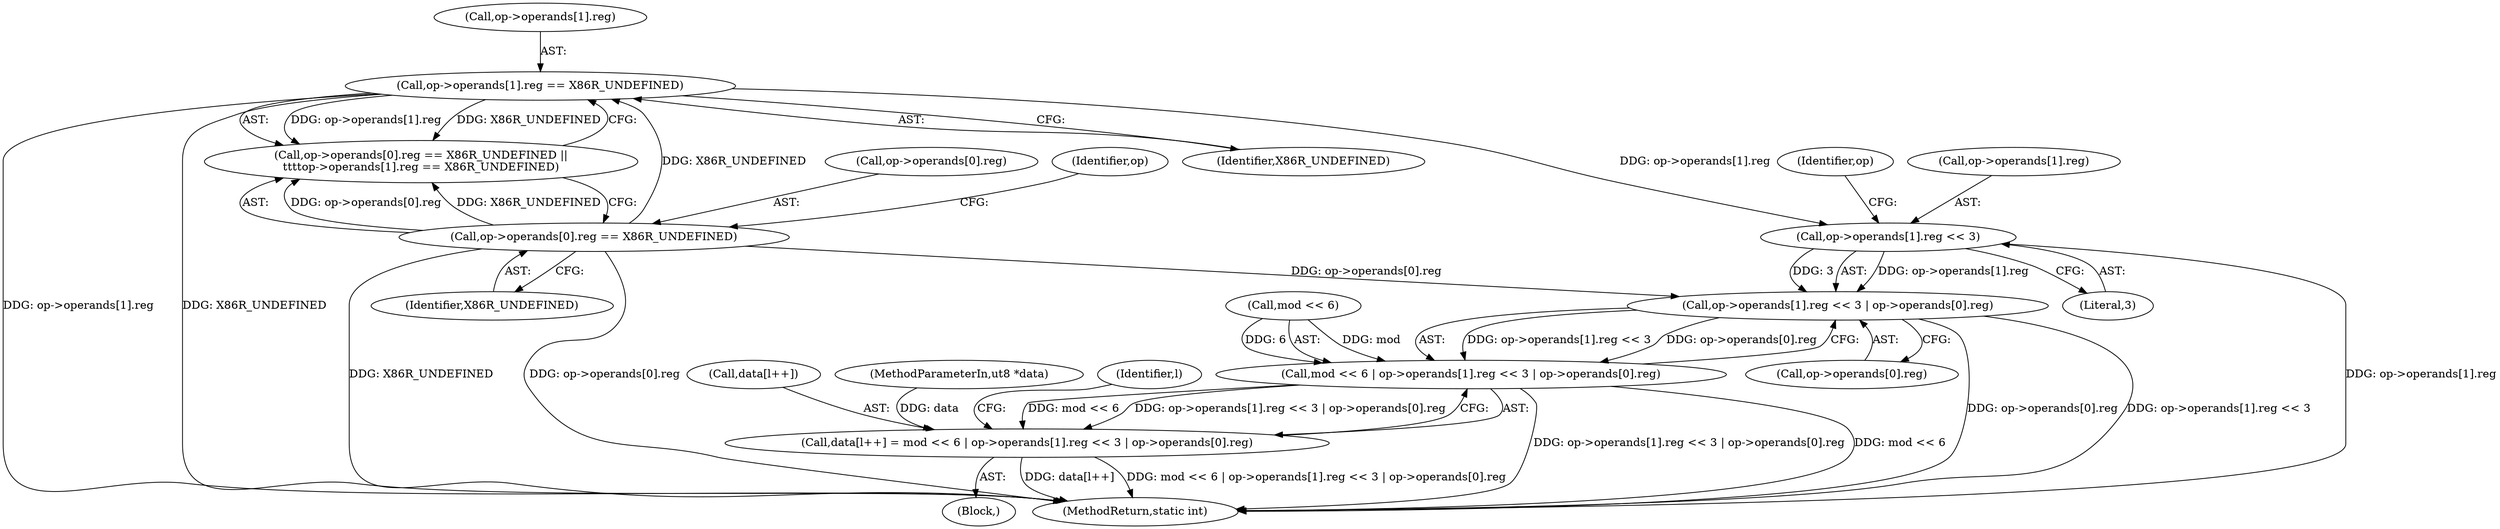 digraph "0_radare2_f17bfd9f1da05f30f23a4dd05e9d2363e1406948@pointer" {
"1001723" [label="(Call,op->operands[1].reg << 3)"];
"1001697" [label="(Call,op->operands[1].reg == X86R_UNDEFINED)"];
"1001688" [label="(Call,op->operands[0].reg == X86R_UNDEFINED)"];
"1001722" [label="(Call,op->operands[1].reg << 3 | op->operands[0].reg)"];
"1001718" [label="(Call,mod << 6 | op->operands[1].reg << 3 | op->operands[0].reg)"];
"1001713" [label="(Call,data[l++] = mod << 6 | op->operands[1].reg << 3 | op->operands[0].reg)"];
"1001696" [label="(Identifier,X86R_UNDEFINED)"];
"1003216" [label="(MethodReturn,static int)"];
"1001698" [label="(Call,op->operands[1].reg)"];
"1001689" [label="(Call,op->operands[0].reg)"];
"1003215" [label="(Identifier,l)"];
"1001713" [label="(Call,data[l++] = mod << 6 | op->operands[1].reg << 3 | op->operands[0].reg)"];
"1001714" [label="(Call,data[l++])"];
"1000104" [label="(MethodParameterIn,ut8 *data)"];
"1001701" [label="(Identifier,op)"];
"1001687" [label="(Call,op->operands[0].reg == X86R_UNDEFINED ||\n\t\t\t\top->operands[1].reg == X86R_UNDEFINED)"];
"1001688" [label="(Call,op->operands[0].reg == X86R_UNDEFINED)"];
"1001697" [label="(Call,op->operands[1].reg == X86R_UNDEFINED)"];
"1001722" [label="(Call,op->operands[1].reg << 3 | op->operands[0].reg)"];
"1001705" [label="(Identifier,X86R_UNDEFINED)"];
"1001718" [label="(Call,mod << 6 | op->operands[1].reg << 3 | op->operands[0].reg)"];
"1001735" [label="(Identifier,op)"];
"1001723" [label="(Call,op->operands[1].reg << 3)"];
"1001685" [label="(Block,)"];
"1001732" [label="(Call,op->operands[0].reg)"];
"1001731" [label="(Literal,3)"];
"1001724" [label="(Call,op->operands[1].reg)"];
"1001719" [label="(Call,mod << 6)"];
"1001723" -> "1001722"  [label="AST: "];
"1001723" -> "1001731"  [label="CFG: "];
"1001724" -> "1001723"  [label="AST: "];
"1001731" -> "1001723"  [label="AST: "];
"1001735" -> "1001723"  [label="CFG: "];
"1001723" -> "1003216"  [label="DDG: op->operands[1].reg"];
"1001723" -> "1001722"  [label="DDG: op->operands[1].reg"];
"1001723" -> "1001722"  [label="DDG: 3"];
"1001697" -> "1001723"  [label="DDG: op->operands[1].reg"];
"1001697" -> "1001687"  [label="AST: "];
"1001697" -> "1001705"  [label="CFG: "];
"1001698" -> "1001697"  [label="AST: "];
"1001705" -> "1001697"  [label="AST: "];
"1001687" -> "1001697"  [label="CFG: "];
"1001697" -> "1003216"  [label="DDG: X86R_UNDEFINED"];
"1001697" -> "1003216"  [label="DDG: op->operands[1].reg"];
"1001697" -> "1001687"  [label="DDG: op->operands[1].reg"];
"1001697" -> "1001687"  [label="DDG: X86R_UNDEFINED"];
"1001688" -> "1001697"  [label="DDG: X86R_UNDEFINED"];
"1001688" -> "1001687"  [label="AST: "];
"1001688" -> "1001696"  [label="CFG: "];
"1001689" -> "1001688"  [label="AST: "];
"1001696" -> "1001688"  [label="AST: "];
"1001701" -> "1001688"  [label="CFG: "];
"1001687" -> "1001688"  [label="CFG: "];
"1001688" -> "1003216"  [label="DDG: X86R_UNDEFINED"];
"1001688" -> "1003216"  [label="DDG: op->operands[0].reg"];
"1001688" -> "1001687"  [label="DDG: op->operands[0].reg"];
"1001688" -> "1001687"  [label="DDG: X86R_UNDEFINED"];
"1001688" -> "1001722"  [label="DDG: op->operands[0].reg"];
"1001722" -> "1001718"  [label="AST: "];
"1001722" -> "1001732"  [label="CFG: "];
"1001732" -> "1001722"  [label="AST: "];
"1001718" -> "1001722"  [label="CFG: "];
"1001722" -> "1003216"  [label="DDG: op->operands[0].reg"];
"1001722" -> "1003216"  [label="DDG: op->operands[1].reg << 3"];
"1001722" -> "1001718"  [label="DDG: op->operands[1].reg << 3"];
"1001722" -> "1001718"  [label="DDG: op->operands[0].reg"];
"1001718" -> "1001713"  [label="AST: "];
"1001719" -> "1001718"  [label="AST: "];
"1001713" -> "1001718"  [label="CFG: "];
"1001718" -> "1003216"  [label="DDG: op->operands[1].reg << 3 | op->operands[0].reg"];
"1001718" -> "1003216"  [label="DDG: mod << 6"];
"1001718" -> "1001713"  [label="DDG: mod << 6"];
"1001718" -> "1001713"  [label="DDG: op->operands[1].reg << 3 | op->operands[0].reg"];
"1001719" -> "1001718"  [label="DDG: mod"];
"1001719" -> "1001718"  [label="DDG: 6"];
"1001713" -> "1001685"  [label="AST: "];
"1001714" -> "1001713"  [label="AST: "];
"1003215" -> "1001713"  [label="CFG: "];
"1001713" -> "1003216"  [label="DDG: mod << 6 | op->operands[1].reg << 3 | op->operands[0].reg"];
"1001713" -> "1003216"  [label="DDG: data[l++]"];
"1000104" -> "1001713"  [label="DDG: data"];
}
